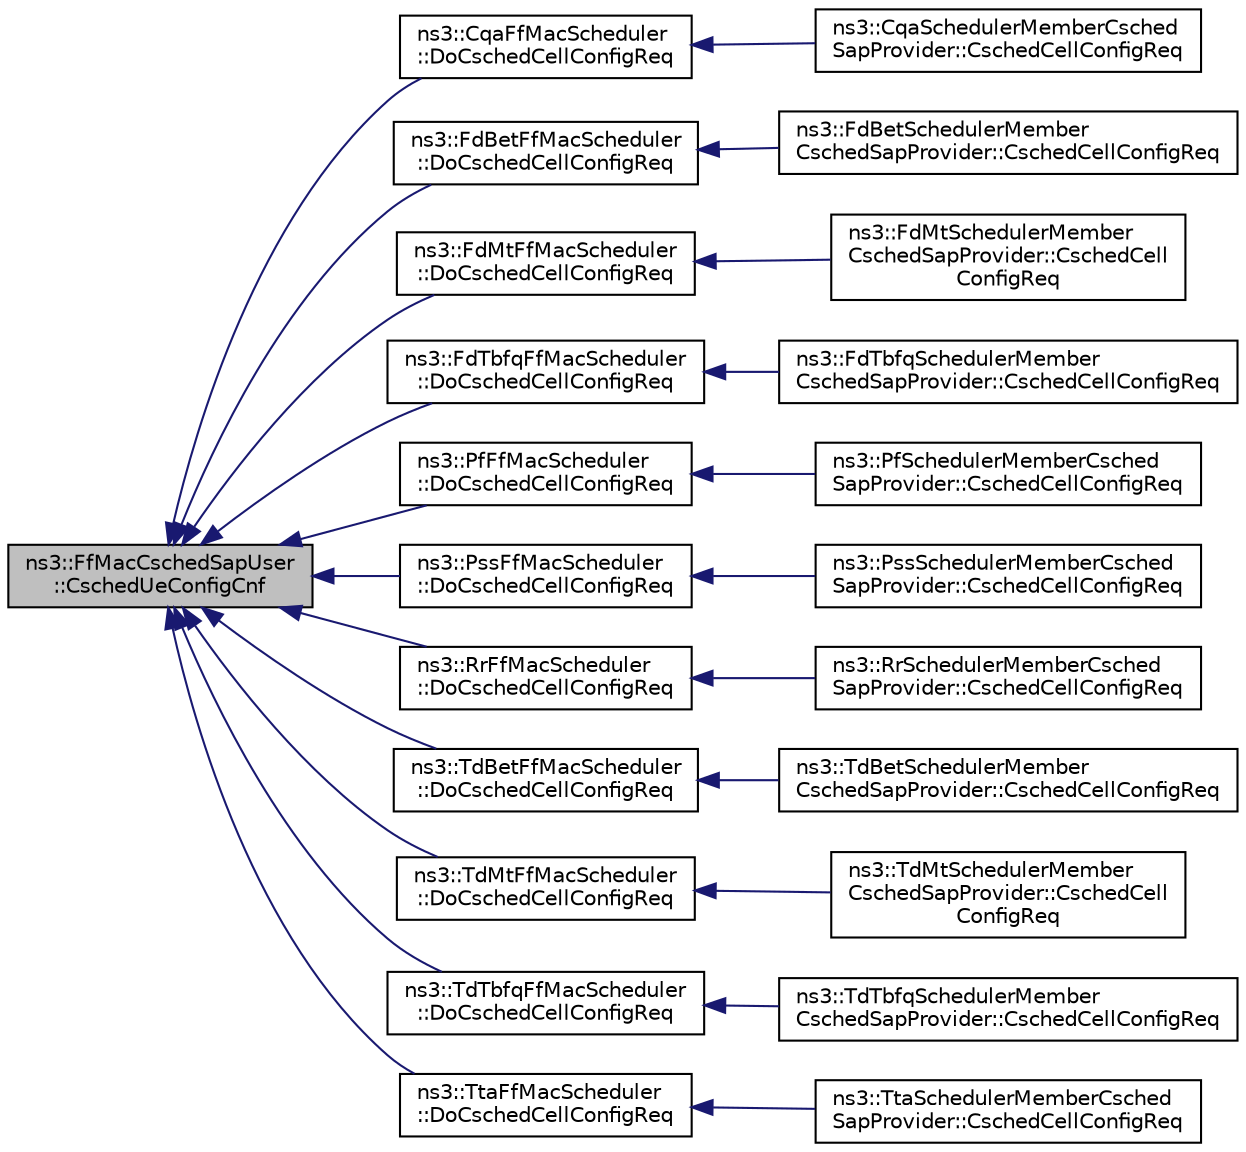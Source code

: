 digraph "ns3::FfMacCschedSapUser::CschedUeConfigCnf"
{
  edge [fontname="Helvetica",fontsize="10",labelfontname="Helvetica",labelfontsize="10"];
  node [fontname="Helvetica",fontsize="10",shape=record];
  rankdir="LR";
  Node1 [label="ns3::FfMacCschedSapUser\l::CschedUeConfigCnf",height=0.2,width=0.4,color="black", fillcolor="grey75", style="filled", fontcolor="black"];
  Node1 -> Node2 [dir="back",color="midnightblue",fontsize="10",style="solid"];
  Node2 [label="ns3::CqaFfMacScheduler\l::DoCschedCellConfigReq",height=0.2,width=0.4,color="black", fillcolor="white", style="filled",URL="$d7/d75/classns3_1_1CqaFfMacScheduler.html#a2baaf97ccfa2c61ea0761b3f3156fcaf"];
  Node2 -> Node3 [dir="back",color="midnightblue",fontsize="10",style="solid"];
  Node3 [label="ns3::CqaSchedulerMemberCsched\lSapProvider::CschedCellConfigReq",height=0.2,width=0.4,color="black", fillcolor="white", style="filled",URL="$d5/dfb/classns3_1_1CqaSchedulerMemberCschedSapProvider.html#ac7f54fc573178557c9d5342b61f238e5",tooltip="CSCHED_CELL_CONFIG_REQ. "];
  Node1 -> Node4 [dir="back",color="midnightblue",fontsize="10",style="solid"];
  Node4 [label="ns3::FdBetFfMacScheduler\l::DoCschedCellConfigReq",height=0.2,width=0.4,color="black", fillcolor="white", style="filled",URL="$d0/ddf/classns3_1_1FdBetFfMacScheduler.html#a80d9ac0f705691a9142db353bf452bad"];
  Node4 -> Node5 [dir="back",color="midnightblue",fontsize="10",style="solid"];
  Node5 [label="ns3::FdBetSchedulerMember\lCschedSapProvider::CschedCellConfigReq",height=0.2,width=0.4,color="black", fillcolor="white", style="filled",URL="$df/d37/classns3_1_1FdBetSchedulerMemberCschedSapProvider.html#acbc803d12b82eea5b5a1ac8674924cda",tooltip="CSCHED_CELL_CONFIG_REQ. "];
  Node1 -> Node6 [dir="back",color="midnightblue",fontsize="10",style="solid"];
  Node6 [label="ns3::FdMtFfMacScheduler\l::DoCschedCellConfigReq",height=0.2,width=0.4,color="black", fillcolor="white", style="filled",URL="$dc/d16/classns3_1_1FdMtFfMacScheduler.html#a0d32ee29d79325c13e6478a61362066c"];
  Node6 -> Node7 [dir="back",color="midnightblue",fontsize="10",style="solid"];
  Node7 [label="ns3::FdMtSchedulerMember\lCschedSapProvider::CschedCell\lConfigReq",height=0.2,width=0.4,color="black", fillcolor="white", style="filled",URL="$d3/dfa/classns3_1_1FdMtSchedulerMemberCschedSapProvider.html#ada1dc2e02ff2e10cd0ba5d6df12e3f02",tooltip="CSCHED_CELL_CONFIG_REQ. "];
  Node1 -> Node8 [dir="back",color="midnightblue",fontsize="10",style="solid"];
  Node8 [label="ns3::FdTbfqFfMacScheduler\l::DoCschedCellConfigReq",height=0.2,width=0.4,color="black", fillcolor="white", style="filled",URL="$d7/db8/classns3_1_1FdTbfqFfMacScheduler.html#abeea694d2a927c5951883d0fa191eee2"];
  Node8 -> Node9 [dir="back",color="midnightblue",fontsize="10",style="solid"];
  Node9 [label="ns3::FdTbfqSchedulerMember\lCschedSapProvider::CschedCellConfigReq",height=0.2,width=0.4,color="black", fillcolor="white", style="filled",URL="$d9/d0b/classns3_1_1FdTbfqSchedulerMemberCschedSapProvider.html#a31bd439d98e69afbfcc81a2a6bbb9651",tooltip="CSCHED_CELL_CONFIG_REQ. "];
  Node1 -> Node10 [dir="back",color="midnightblue",fontsize="10",style="solid"];
  Node10 [label="ns3::PfFfMacScheduler\l::DoCschedCellConfigReq",height=0.2,width=0.4,color="black", fillcolor="white", style="filled",URL="$d3/de9/classns3_1_1PfFfMacScheduler.html#a3b00a50e02e97984baaf5c1f7af073fe"];
  Node10 -> Node11 [dir="back",color="midnightblue",fontsize="10",style="solid"];
  Node11 [label="ns3::PfSchedulerMemberCsched\lSapProvider::CschedCellConfigReq",height=0.2,width=0.4,color="black", fillcolor="white", style="filled",URL="$da/d2d/classns3_1_1PfSchedulerMemberCschedSapProvider.html#ad84d76181fb096b52c1998c0efee8104",tooltip="CSCHED_CELL_CONFIG_REQ. "];
  Node1 -> Node12 [dir="back",color="midnightblue",fontsize="10",style="solid"];
  Node12 [label="ns3::PssFfMacScheduler\l::DoCschedCellConfigReq",height=0.2,width=0.4,color="black", fillcolor="white", style="filled",URL="$d1/d8a/classns3_1_1PssFfMacScheduler.html#a9c63ab9df8fe1bba7cd615dfb0c975df"];
  Node12 -> Node13 [dir="back",color="midnightblue",fontsize="10",style="solid"];
  Node13 [label="ns3::PssSchedulerMemberCsched\lSapProvider::CschedCellConfigReq",height=0.2,width=0.4,color="black", fillcolor="white", style="filled",URL="$d6/d4b/classns3_1_1PssSchedulerMemberCschedSapProvider.html#ac6119cf011f6559c7300ad1a307265b3",tooltip="CSCHED_CELL_CONFIG_REQ. "];
  Node1 -> Node14 [dir="back",color="midnightblue",fontsize="10",style="solid"];
  Node14 [label="ns3::RrFfMacScheduler\l::DoCschedCellConfigReq",height=0.2,width=0.4,color="black", fillcolor="white", style="filled",URL="$d4/d44/classns3_1_1RrFfMacScheduler.html#ab72bbfd5677f4f23b78c27593e2645ef"];
  Node14 -> Node15 [dir="back",color="midnightblue",fontsize="10",style="solid"];
  Node15 [label="ns3::RrSchedulerMemberCsched\lSapProvider::CschedCellConfigReq",height=0.2,width=0.4,color="black", fillcolor="white", style="filled",URL="$d6/db6/classns3_1_1RrSchedulerMemberCschedSapProvider.html#a5bf2ca477a3ae9ba2fade1160efca2bd",tooltip="CSCHED_CELL_CONFIG_REQ. "];
  Node1 -> Node16 [dir="back",color="midnightblue",fontsize="10",style="solid"];
  Node16 [label="ns3::TdBetFfMacScheduler\l::DoCschedCellConfigReq",height=0.2,width=0.4,color="black", fillcolor="white", style="filled",URL="$d5/dee/classns3_1_1TdBetFfMacScheduler.html#a27ea7f4b387b2a8b38557a1acc2d5b22"];
  Node16 -> Node17 [dir="back",color="midnightblue",fontsize="10",style="solid"];
  Node17 [label="ns3::TdBetSchedulerMember\lCschedSapProvider::CschedCellConfigReq",height=0.2,width=0.4,color="black", fillcolor="white", style="filled",URL="$dc/de7/classns3_1_1TdBetSchedulerMemberCschedSapProvider.html#aaa482763b0ca4b3c05578d9de99f05d8",tooltip="CSCHED_CELL_CONFIG_REQ. "];
  Node1 -> Node18 [dir="back",color="midnightblue",fontsize="10",style="solid"];
  Node18 [label="ns3::TdMtFfMacScheduler\l::DoCschedCellConfigReq",height=0.2,width=0.4,color="black", fillcolor="white", style="filled",URL="$d8/d55/classns3_1_1TdMtFfMacScheduler.html#ae45b871e81192d1ff874fa3dcf81d7d5"];
  Node18 -> Node19 [dir="back",color="midnightblue",fontsize="10",style="solid"];
  Node19 [label="ns3::TdMtSchedulerMember\lCschedSapProvider::CschedCell\lConfigReq",height=0.2,width=0.4,color="black", fillcolor="white", style="filled",URL="$d0/d40/classns3_1_1TdMtSchedulerMemberCschedSapProvider.html#a2866955efea719429fca588dbb527be0",tooltip="CSCHED_CELL_CONFIG_REQ. "];
  Node1 -> Node20 [dir="back",color="midnightblue",fontsize="10",style="solid"];
  Node20 [label="ns3::TdTbfqFfMacScheduler\l::DoCschedCellConfigReq",height=0.2,width=0.4,color="black", fillcolor="white", style="filled",URL="$de/d86/classns3_1_1TdTbfqFfMacScheduler.html#abefcf3499dbe3ce359df0d09d3da4ac5"];
  Node20 -> Node21 [dir="back",color="midnightblue",fontsize="10",style="solid"];
  Node21 [label="ns3::TdTbfqSchedulerMember\lCschedSapProvider::CschedCellConfigReq",height=0.2,width=0.4,color="black", fillcolor="white", style="filled",URL="$d2/d47/classns3_1_1TdTbfqSchedulerMemberCschedSapProvider.html#affda9f2a18a5eae0211df69d9ac205df",tooltip="CSCHED_CELL_CONFIG_REQ. "];
  Node1 -> Node22 [dir="back",color="midnightblue",fontsize="10",style="solid"];
  Node22 [label="ns3::TtaFfMacScheduler\l::DoCschedCellConfigReq",height=0.2,width=0.4,color="black", fillcolor="white", style="filled",URL="$da/d46/classns3_1_1TtaFfMacScheduler.html#afc5fedc08874048b5cdcd5a12d27d51b"];
  Node22 -> Node23 [dir="back",color="midnightblue",fontsize="10",style="solid"];
  Node23 [label="ns3::TtaSchedulerMemberCsched\lSapProvider::CschedCellConfigReq",height=0.2,width=0.4,color="black", fillcolor="white", style="filled",URL="$d9/dd1/classns3_1_1TtaSchedulerMemberCschedSapProvider.html#a407faf762a9414b16293b8e71d065403",tooltip="CSCHED_CELL_CONFIG_REQ. "];
}
